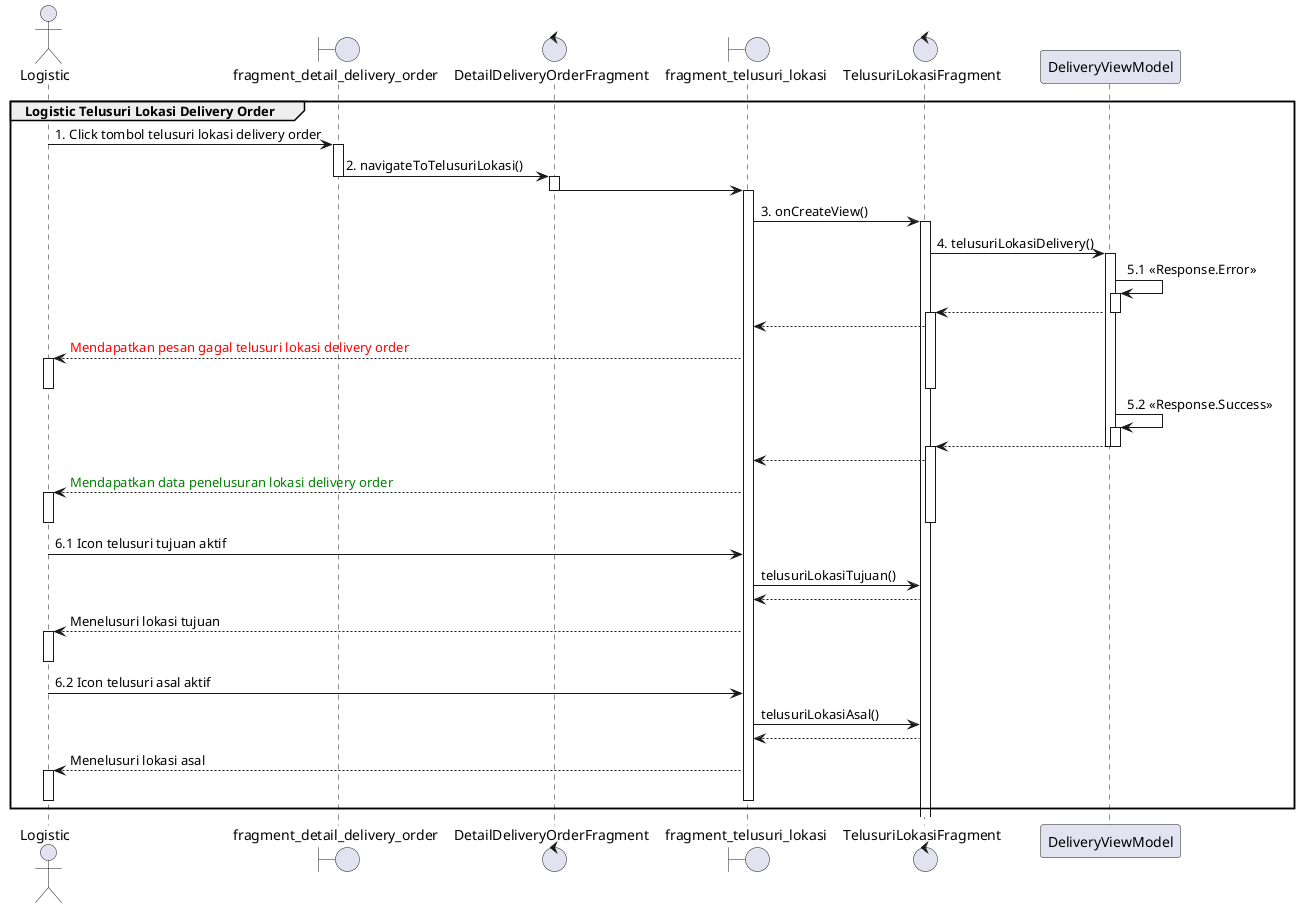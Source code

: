 @startuml
'https://plantuml.com/sequence-diagram

group Logistic Telusuri Lokasi Delivery Order
    actor       Logistic
    boundary fragment_detail_delivery_order
    control DetailDeliveryOrderFragment
    boundary fragment_telusuri_lokasi
    control TelusuriLokasiFragment

    Logistic -> fragment_detail_delivery_order : 1. Click tombol telusuri lokasi delivery order
    activate fragment_detail_delivery_order
    fragment_detail_delivery_order -> DetailDeliveryOrderFragment : 2. navigateToTelusuriLokasi()
    deactivate fragment_detail_delivery_order

    activate DetailDeliveryOrderFragment
    DetailDeliveryOrderFragment -> fragment_telusuri_lokasi
    deactivate DetailDeliveryOrderFragment
    activate fragment_telusuri_lokasi
    fragment_telusuri_lokasi -> TelusuriLokasiFragment : 3. onCreateView()
    activate TelusuriLokasiFragment

    TelusuriLokasiFragment -> DeliveryViewModel : 4. telusuriLokasiDelivery()
    activate DeliveryViewModel
    DeliveryViewModel -> DeliveryViewModel : 5.1 <<Response.Error>>
    activate DeliveryViewModel
    TelusuriLokasiFragment <-- DeliveryViewModel
    deactivate DeliveryViewModel
    activate TelusuriLokasiFragment
    fragment_telusuri_lokasi <-- TelusuriLokasiFragment
    Logistic <-- fragment_telusuri_lokasi : <font color=red>Mendapatkan pesan gagal telusuri lokasi delivery order
    activate Logistic
    deactivate TelusuriLokasiFragment
    deactivate Logistic
    DeliveryViewModel -> DeliveryViewModel : 5.2 <<Response.Success>>
    activate DeliveryViewModel
    TelusuriLokasiFragment <-- DeliveryViewModel

    deactivate DeliveryViewModel
    deactivate DeliveryViewModel
    activate TelusuriLokasiFragment
    fragment_telusuri_lokasi <-- TelusuriLokasiFragment
    Logistic <-- fragment_telusuri_lokasi :  <font color=green>Mendapatkan data penelusuran lokasi delivery order
    activate Logistic
    deactivate Logistic
    deactivate TelusuriLokasiFragment

    Logistic -> fragment_telusuri_lokasi : 6.1 Icon telusuri tujuan aktif
    fragment_telusuri_lokasi -> TelusuriLokasiFragment : telusuriLokasiTujuan()
    fragment_telusuri_lokasi <-- TelusuriLokasiFragment
    Logistic <-- fragment_telusuri_lokasi :  Menelusuri lokasi tujuan
    activate Logistic
    deactivate Logistic

    Logistic -> fragment_telusuri_lokasi : 6.2 Icon telusuri asal aktif
    fragment_telusuri_lokasi -> TelusuriLokasiFragment : telusuriLokasiAsal()
    fragment_telusuri_lokasi <-- TelusuriLokasiFragment
    Logistic <-- fragment_telusuri_lokasi :  Menelusuri lokasi asal
    activate Logistic
    deactivate Logistic
    deactivate fragment_telusuri_lokasi
end
@enduml